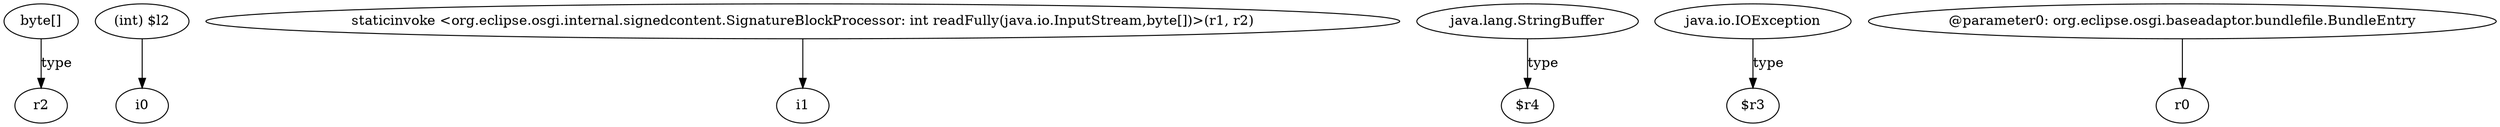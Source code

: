digraph g {
0[label="byte[]"]
1[label="r2"]
0->1[label="type"]
2[label="(int) $l2"]
3[label="i0"]
2->3[label=""]
4[label="staticinvoke <org.eclipse.osgi.internal.signedcontent.SignatureBlockProcessor: int readFully(java.io.InputStream,byte[])>(r1, r2)"]
5[label="i1"]
4->5[label=""]
6[label="java.lang.StringBuffer"]
7[label="$r4"]
6->7[label="type"]
8[label="java.io.IOException"]
9[label="$r3"]
8->9[label="type"]
10[label="@parameter0: org.eclipse.osgi.baseadaptor.bundlefile.BundleEntry"]
11[label="r0"]
10->11[label=""]
}